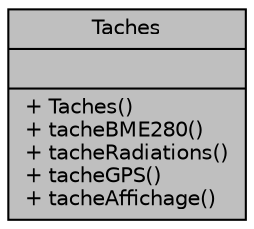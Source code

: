 digraph "Taches"
{
  edge [fontname="Helvetica",fontsize="10",labelfontname="Helvetica",labelfontsize="10"];
  node [fontname="Helvetica",fontsize="10",shape=record];
  Node1 [label="{Taches\n||+ Taches()\l+ tacheBME280()\l+ tacheRadiations()\l+ tacheGPS()\l+ tacheAffichage()\l}",height=0.2,width=0.4,color="black", fillcolor="grey75", style="filled", fontcolor="black"];
}

